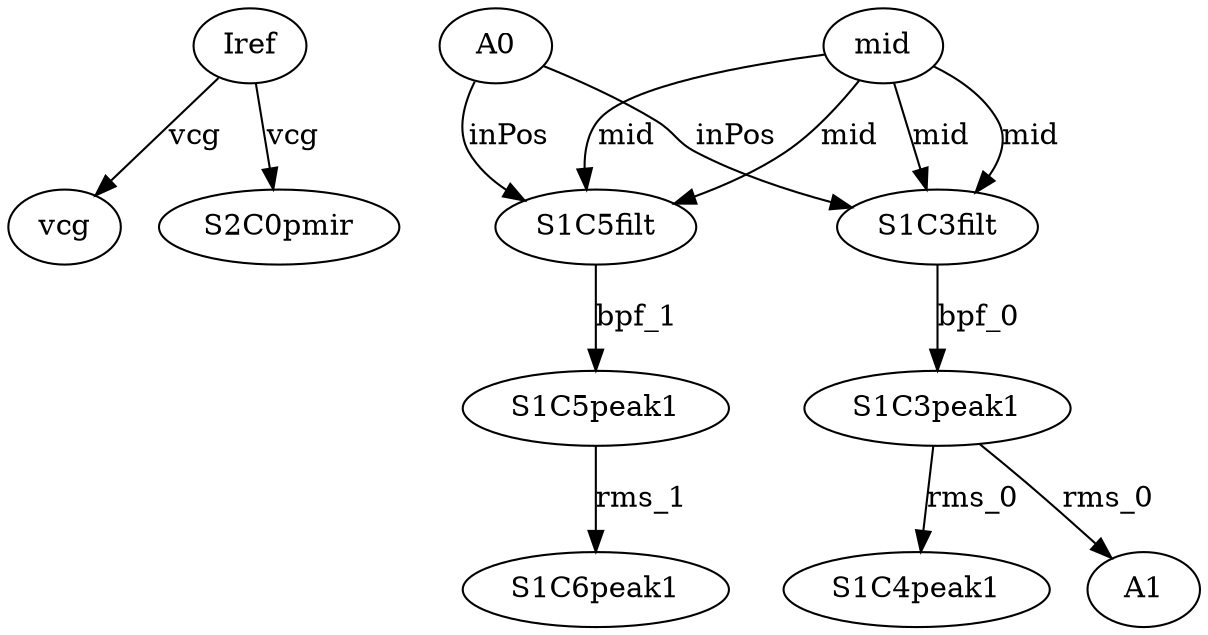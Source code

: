 digraph G {
  Iref -> vcg [label="vcg"];
  Iref -> S2C0pmir [label="vcg"];
  A0 -> S1C3filt [label="inPos"];
  A0 -> S1C5filt [label="inPos"];
  mid -> S1C3filt [label="mid"];
  mid -> S1C3filt [label="mid"];
  mid -> S1C5filt [label="mid"];
  mid -> S1C5filt [label="mid"];
  S1C3filt -> S1C3peak1 [label="bpf_0"];
  S1C3peak1 -> S1C4peak1 [label="rms_0"];
  S1C3peak1 -> A1 [label="rms_0"];
  S1C5filt -> S1C5peak1 [label="bpf_1"];
  S1C5peak1 -> S1C6peak1 [label="rms_1"];
}

